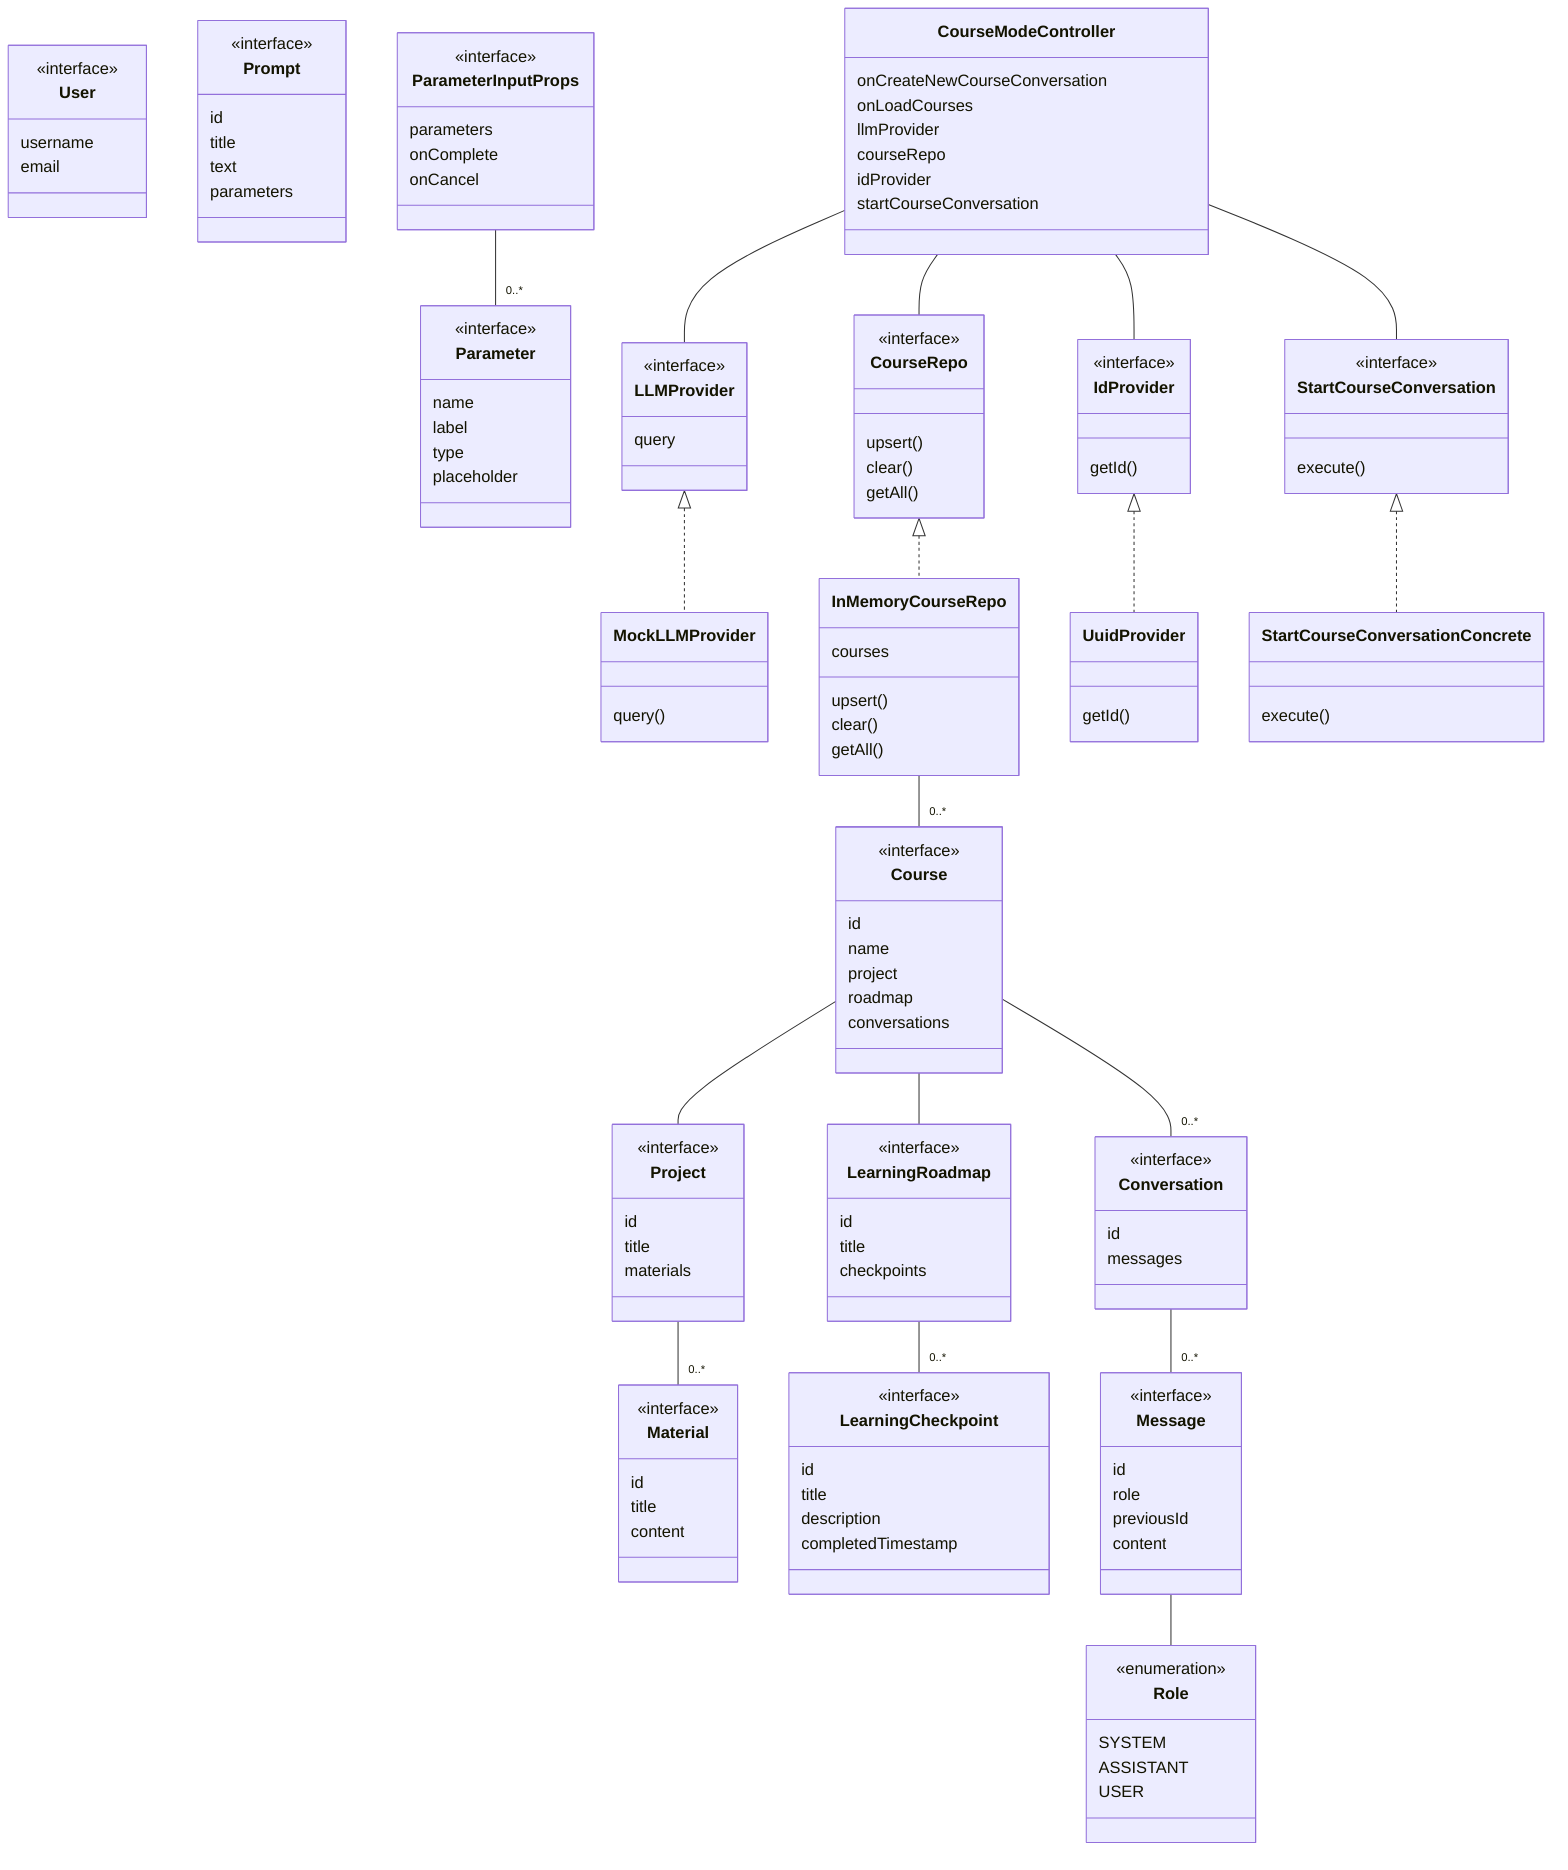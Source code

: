 classDiagram


class Conversation {
            <<interface>>
            id
messages
            
        }
Conversation  -- "0..*" Message
class Material {
            <<interface>>
            id
title
content
            
        }
class Project {
            <<interface>>
            id
title
materials
            
        }
Project  -- "0..*" Material
class User {
            <<interface>>
            username
email
            
        }
class Course {
            <<interface>>
            id
name
project
roadmap
conversations
            
        }
Course  --  Project
Course  --  LearningRoadmap
Course  -- "0..*" Conversation
class LearningCheckpoint {
            <<interface>>
            id
title
description
completedTimestamp
            
        }
class LearningRoadmap {
            <<interface>>
            id
title
checkpoints
            
        }
LearningRoadmap  -- "0..*" LearningCheckpoint
class UuidProvider{
            
            getId()
        }
IdProvider<|..UuidProvider
class MockLLMProvider{
            
            query()
        }
LLMProvider<|..MockLLMProvider
class Prompt {
            <<interface>>
            id
title
text
parameters
            
        }
class Parameter {
            <<interface>>
            name
label
type
placeholder
            
        }
class ParameterInputProps {
            <<interface>>
            parameters
onComplete
onCancel
            
        }
ParameterInputProps  -- "0..*" Parameter
class StartCourseConversationConcrete{
            
            execute()
        }
StartCourseConversation<|..StartCourseConversationConcrete
class InMemoryCourseRepo{
            courses
            upsert()
clear()
getAll()
        }
CourseRepo<|..InMemoryCourseRepo
InMemoryCourseRepo  -- "0..*" Course
class CourseModeController{
            onCreateNewCourseConversation
onLoadCourses
llmProvider
courseRepo
idProvider
startCourseConversation
            
        }
CourseModeController  --  LLMProvider
CourseModeController  --  CourseRepo
CourseModeController  --  IdProvider
CourseModeController  --  StartCourseConversation
class IdProvider {
            <<interface>>
            
            getId()
        }
class LLMProvider {
            <<interface>>
            query
            
        }
class Message {
            <<interface>>
            id
role
previousId
content
            
        }
class Role {
        <<enumeration>>
        SYSTEM
ASSISTANT
USER
      }
Message  --  Role
class StartCourseConversation {
            <<interface>>
            
            execute()
        }
class CourseRepo {
            <<interface>>
            
            upsert()
clear()
getAll()
        }